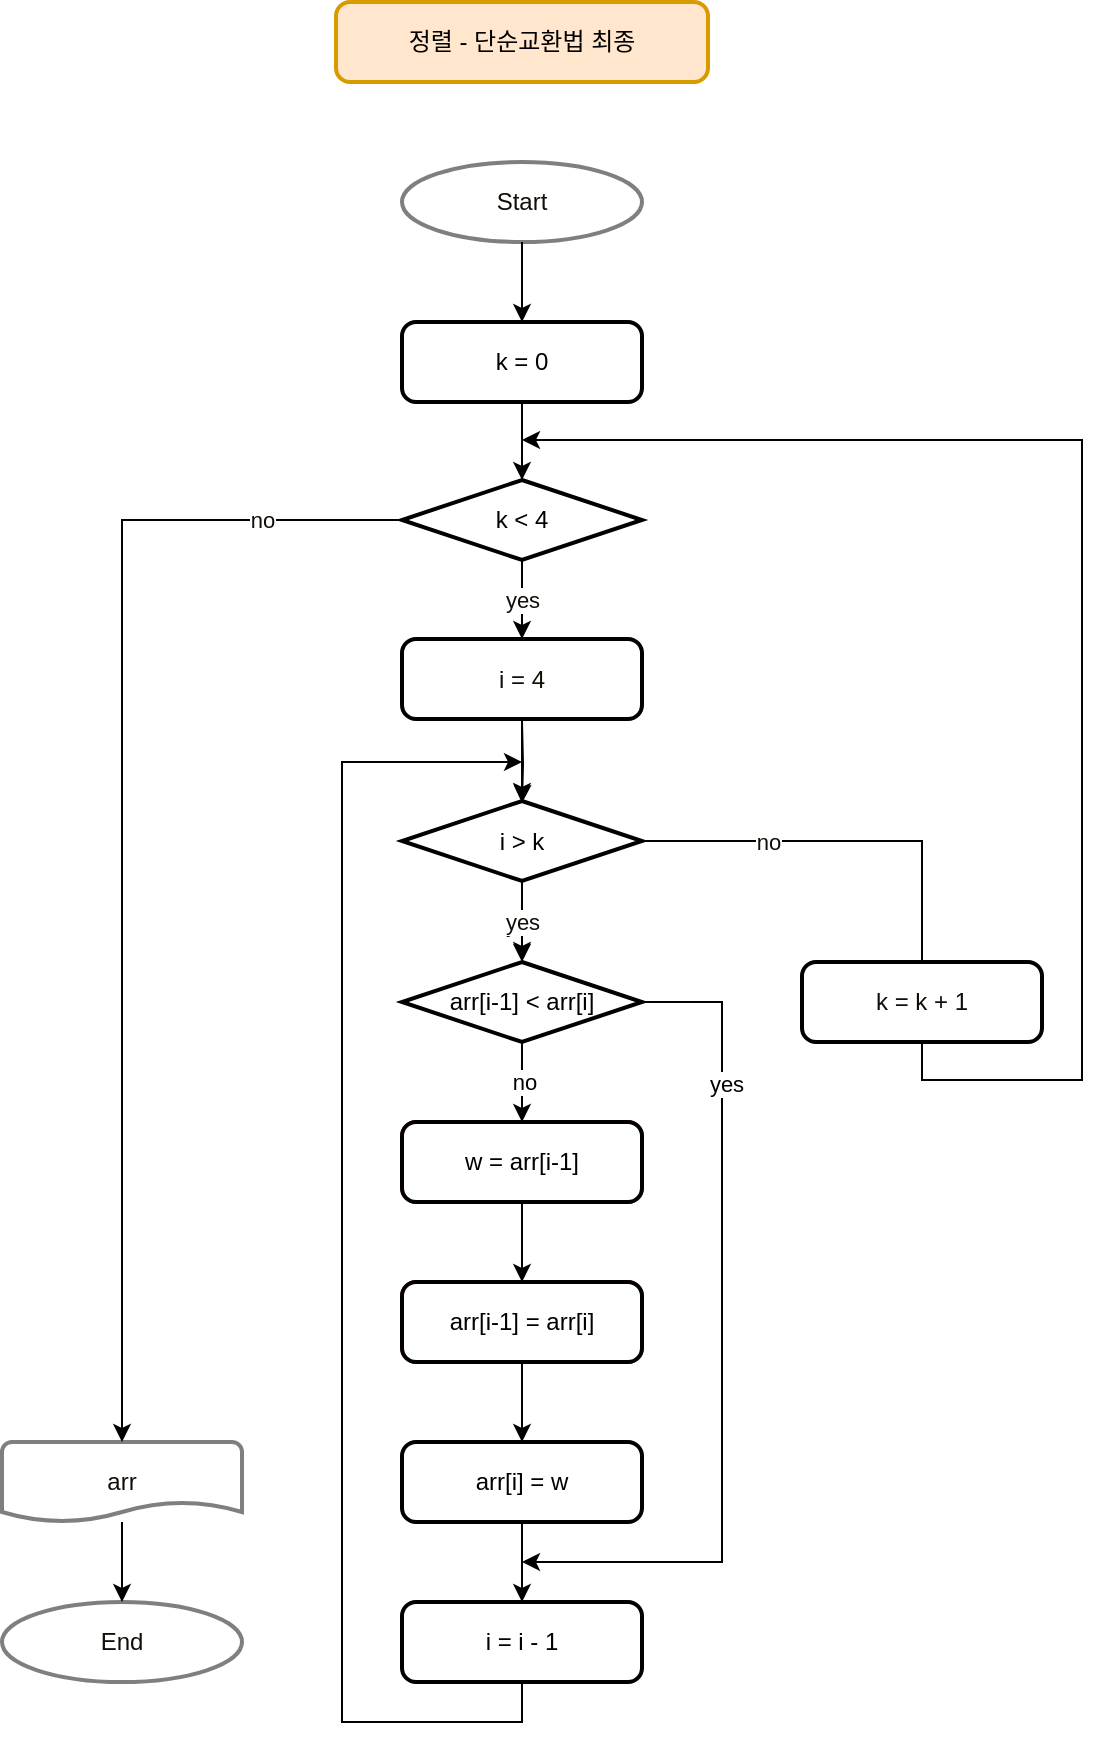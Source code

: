 <mxfile version="16.4.0" type="device"><diagram id="i3vdRLKLBocQOoBOvCil" name="페이지-1"><mxGraphModel dx="1038" dy="649" grid="1" gridSize="10" guides="1" tooltips="1" connect="1" arrows="1" fold="1" page="1" pageScale="1" pageWidth="827" pageHeight="1169" math="0" shadow="0"><root><mxCell id="0"/><mxCell id="1" parent="0"/><mxCell id="RUOM_EVutJ7cmVhHYEEz-3" value="정렬 - 단순교환법 최종" style="rounded=1;whiteSpace=wrap;html=1;absoluteArcSize=1;arcSize=14;strokeWidth=2;fillColor=#ffe6cc;strokeColor=#d79b00;" parent="1" vertex="1"><mxGeometry x="327" y="40" width="186" height="40" as="geometry"/></mxCell><mxCell id="zJtNNh-dYV5-LhX_VOEn-169" style="edgeStyle=orthogonalEdgeStyle;rounded=0;orthogonalLoop=1;jettySize=auto;html=1;entryX=0.5;entryY=0;entryDx=0;entryDy=0;entryPerimeter=0;" edge="1" parent="1"><mxGeometry relative="1" as="geometry"><mxPoint x="420" y="400" as="sourcePoint"/><mxPoint x="420" y="440.5" as="targetPoint"/></mxGeometry></mxCell><mxCell id="zJtNNh-dYV5-LhX_VOEn-153" value="no" style="edgeStyle=orthogonalEdgeStyle;rounded=0;orthogonalLoop=1;jettySize=auto;html=1;entryX=0.5;entryY=0;entryDx=0;entryDy=0;" edge="1" parent="1" source="zJtNNh-dYV5-LhX_VOEn-156"><mxGeometry relative="1" as="geometry"><mxPoint x="420" y="600" as="targetPoint"/></mxGeometry></mxCell><mxCell id="zJtNNh-dYV5-LhX_VOEn-154" style="edgeStyle=orthogonalEdgeStyle;rounded=0;orthogonalLoop=1;jettySize=auto;html=1;" edge="1" parent="1" source="zJtNNh-dYV5-LhX_VOEn-156"><mxGeometry relative="1" as="geometry"><mxPoint x="420" y="820" as="targetPoint"/><Array as="points"><mxPoint x="520" y="540"/><mxPoint x="520" y="820"/><mxPoint x="420" y="820"/></Array></mxGeometry></mxCell><mxCell id="zJtNNh-dYV5-LhX_VOEn-155" value="yes" style="edgeLabel;html=1;align=center;verticalAlign=middle;resizable=0;points=[];" vertex="1" connectable="0" parent="zJtNNh-dYV5-LhX_VOEn-154"><mxGeometry x="-0.489" y="2" relative="1" as="geometry"><mxPoint y="-27" as="offset"/></mxGeometry></mxCell><mxCell id="zJtNNh-dYV5-LhX_VOEn-156" value="arr[i-1] &amp;lt; arr[i]" style="strokeWidth=2;html=1;shape=mxgraph.flowchart.decision;whiteSpace=wrap;" vertex="1" parent="1"><mxGeometry x="360" y="520" width="120" height="40" as="geometry"/></mxCell><mxCell id="zJtNNh-dYV5-LhX_VOEn-157" style="edgeStyle=orthogonalEdgeStyle;rounded=0;orthogonalLoop=1;jettySize=auto;html=1;entryX=0.5;entryY=0;entryDx=0;entryDy=0;" edge="1" parent="1" source="zJtNNh-dYV5-LhX_VOEn-158" target="zJtNNh-dYV5-LhX_VOEn-160"><mxGeometry relative="1" as="geometry"/></mxCell><mxCell id="zJtNNh-dYV5-LhX_VOEn-158" value="w = arr[i-1]" style="rounded=1;whiteSpace=wrap;html=1;absoluteArcSize=1;arcSize=14;strokeWidth=2;fillColor=#f8cecc;strokeColor=#b85450;" vertex="1" parent="1"><mxGeometry x="360" y="600" width="120" height="40" as="geometry"/></mxCell><mxCell id="zJtNNh-dYV5-LhX_VOEn-159" style="edgeStyle=orthogonalEdgeStyle;rounded=0;orthogonalLoop=1;jettySize=auto;html=1;entryX=0.5;entryY=0;entryDx=0;entryDy=0;" edge="1" parent="1" source="zJtNNh-dYV5-LhX_VOEn-160" target="zJtNNh-dYV5-LhX_VOEn-162"><mxGeometry relative="1" as="geometry"/></mxCell><mxCell id="zJtNNh-dYV5-LhX_VOEn-160" value="arr[i-1] = arr[i]" style="rounded=1;whiteSpace=wrap;html=1;absoluteArcSize=1;arcSize=14;strokeWidth=2;fillColor=#f8cecc;strokeColor=#b85450;" vertex="1" parent="1"><mxGeometry x="360" y="680" width="120" height="40" as="geometry"/></mxCell><mxCell id="zJtNNh-dYV5-LhX_VOEn-161" style="edgeStyle=orthogonalEdgeStyle;rounded=0;orthogonalLoop=1;jettySize=auto;html=1;entryX=0.5;entryY=0;entryDx=0;entryDy=0;entryPerimeter=0;" edge="1" parent="1" source="zJtNNh-dYV5-LhX_VOEn-162"><mxGeometry relative="1" as="geometry"><mxPoint x="420" y="840" as="targetPoint"/></mxGeometry></mxCell><mxCell id="zJtNNh-dYV5-LhX_VOEn-162" value="arr[i] = w" style="rounded=1;whiteSpace=wrap;html=1;absoluteArcSize=1;arcSize=14;strokeWidth=2;" vertex="1" parent="1"><mxGeometry x="360" y="760" width="120" height="40" as="geometry"/></mxCell><mxCell id="zJtNNh-dYV5-LhX_VOEn-163" style="edgeStyle=orthogonalEdgeStyle;rounded=0;orthogonalLoop=1;jettySize=auto;html=1;" edge="1" parent="1" source="zJtNNh-dYV5-LhX_VOEn-164"><mxGeometry relative="1" as="geometry"><mxPoint x="420" y="420" as="targetPoint"/><Array as="points"><mxPoint x="420" y="900"/><mxPoint x="330" y="900"/><mxPoint x="330" y="420"/></Array></mxGeometry></mxCell><mxCell id="zJtNNh-dYV5-LhX_VOEn-164" value="i = i - 1" style="rounded=1;whiteSpace=wrap;html=1;absoluteArcSize=1;arcSize=14;strokeWidth=2;" vertex="1" parent="1"><mxGeometry x="360" y="840" width="120" height="40" as="geometry"/></mxCell><mxCell id="zJtNNh-dYV5-LhX_VOEn-166" value="w = arr[i-1]" style="rounded=1;whiteSpace=wrap;html=1;absoluteArcSize=1;arcSize=14;strokeWidth=2;" vertex="1" parent="1"><mxGeometry x="360" y="600" width="120" height="40" as="geometry"/></mxCell><mxCell id="zJtNNh-dYV5-LhX_VOEn-167" value="arr[i-1] = arr[i]" style="rounded=1;whiteSpace=wrap;html=1;absoluteArcSize=1;arcSize=14;strokeWidth=2;" vertex="1" parent="1"><mxGeometry x="360" y="680" width="120" height="40" as="geometry"/></mxCell><mxCell id="zJtNNh-dYV5-LhX_VOEn-170" value="yes" style="edgeStyle=orthogonalEdgeStyle;rounded=0;orthogonalLoop=1;jettySize=auto;html=1;entryX=0.5;entryY=0;entryDx=0;entryDy=0;entryPerimeter=0;" edge="1" parent="1" target="zJtNNh-dYV5-LhX_VOEn-156"><mxGeometry relative="1" as="geometry"><mxPoint x="420" y="480.5" as="sourcePoint"/></mxGeometry></mxCell><mxCell id="zJtNNh-dYV5-LhX_VOEn-209" style="edgeStyle=orthogonalEdgeStyle;rounded=0;orthogonalLoop=1;jettySize=auto;html=1;entryX=0.5;entryY=0;entryDx=0;entryDy=0;entryPerimeter=0;fontColor=#120D07;startArrow=none;startFill=0;endArrow=classic;endFill=1;" edge="1" parent="1" source="zJtNNh-dYV5-LhX_VOEn-195" target="zJtNNh-dYV5-LhX_VOEn-207"><mxGeometry relative="1" as="geometry"/></mxCell><mxCell id="zJtNNh-dYV5-LhX_VOEn-195" value="k = 0" style="rounded=1;whiteSpace=wrap;html=1;absoluteArcSize=1;arcSize=14;strokeWidth=2;" vertex="1" parent="1"><mxGeometry x="360" y="200" width="120" height="40" as="geometry"/></mxCell><mxCell id="zJtNNh-dYV5-LhX_VOEn-196" style="edgeStyle=orthogonalEdgeStyle;rounded=0;orthogonalLoop=1;jettySize=auto;html=1;entryX=0.5;entryY=0;entryDx=0;entryDy=0;entryPerimeter=0;fontColor=#120D07;" edge="1" parent="1" source="zJtNNh-dYV5-LhX_VOEn-198" target="zJtNNh-dYV5-LhX_VOEn-201"><mxGeometry relative="1" as="geometry"/></mxCell><mxCell id="zJtNNh-dYV5-LhX_VOEn-198" value="i = 4" style="rounded=1;whiteSpace=wrap;html=1;absoluteArcSize=1;arcSize=14;strokeWidth=2;fontColor=#120D07;" vertex="1" parent="1"><mxGeometry x="360" y="358.5" width="120" height="40" as="geometry"/></mxCell><mxCell id="zJtNNh-dYV5-LhX_VOEn-199" value="yes" style="edgeStyle=orthogonalEdgeStyle;rounded=0;orthogonalLoop=1;jettySize=auto;html=1;entryX=0.5;entryY=0;entryDx=0;entryDy=0;entryPerimeter=0;fontColor=#120D07;" edge="1" parent="1" source="zJtNNh-dYV5-LhX_VOEn-201"><mxGeometry relative="1" as="geometry"><mxPoint x="420" y="519" as="targetPoint"/></mxGeometry></mxCell><mxCell id="zJtNNh-dYV5-LhX_VOEn-200" value="no" style="edgeStyle=orthogonalEdgeStyle;rounded=0;orthogonalLoop=1;jettySize=auto;html=1;entryX=0.5;entryY=0;entryDx=0;entryDy=0;fontColor=#120D07;endArrow=none;endFill=0;" edge="1" parent="1" source="zJtNNh-dYV5-LhX_VOEn-201" target="zJtNNh-dYV5-LhX_VOEn-203"><mxGeometry x="-0.371" relative="1" as="geometry"><mxPoint as="offset"/></mxGeometry></mxCell><mxCell id="zJtNNh-dYV5-LhX_VOEn-201" value="i &amp;gt; k" style="strokeWidth=2;html=1;shape=mxgraph.flowchart.decision;whiteSpace=wrap;" vertex="1" parent="1"><mxGeometry x="360" y="439.5" width="120" height="40" as="geometry"/></mxCell><mxCell id="zJtNNh-dYV5-LhX_VOEn-202" style="edgeStyle=orthogonalEdgeStyle;rounded=0;orthogonalLoop=1;jettySize=auto;html=1;fontColor=#120D07;endArrow=classic;endFill=1;startArrow=none;startFill=0;" edge="1" parent="1" source="zJtNNh-dYV5-LhX_VOEn-203"><mxGeometry relative="1" as="geometry"><mxPoint x="420" y="259" as="targetPoint"/><Array as="points"><mxPoint x="620" y="579"/><mxPoint x="700" y="579"/><mxPoint x="700" y="259"/></Array></mxGeometry></mxCell><mxCell id="zJtNNh-dYV5-LhX_VOEn-203" value="k = k + 1" style="rounded=1;whiteSpace=wrap;html=1;absoluteArcSize=1;arcSize=14;strokeWidth=2;fontColor=#120D07;" vertex="1" parent="1"><mxGeometry x="560" y="520" width="120" height="40" as="geometry"/></mxCell><mxCell id="zJtNNh-dYV5-LhX_VOEn-206" value="yes" style="edgeStyle=orthogonalEdgeStyle;rounded=0;orthogonalLoop=1;jettySize=auto;html=1;entryX=0.5;entryY=0;entryDx=0;entryDy=0;fontColor=#120D07;startArrow=none;startFill=0;endArrow=classic;endFill=1;" edge="1" parent="1" target="zJtNNh-dYV5-LhX_VOEn-198"><mxGeometry relative="1" as="geometry"><mxPoint x="420" y="319" as="sourcePoint"/></mxGeometry></mxCell><mxCell id="zJtNNh-dYV5-LhX_VOEn-215" value="no" style="edgeStyle=orthogonalEdgeStyle;rounded=0;orthogonalLoop=1;jettySize=auto;html=1;entryX=0.5;entryY=0;entryDx=0;entryDy=0;entryPerimeter=0;fontColor=#120D07;startArrow=none;startFill=0;endArrow=classic;endFill=1;" edge="1" parent="1" source="zJtNNh-dYV5-LhX_VOEn-207" target="zJtNNh-dYV5-LhX_VOEn-213"><mxGeometry x="-0.767" relative="1" as="geometry"><mxPoint as="offset"/></mxGeometry></mxCell><mxCell id="zJtNNh-dYV5-LhX_VOEn-207" value="k &amp;lt; 4" style="strokeWidth=2;html=1;shape=mxgraph.flowchart.decision;whiteSpace=wrap;" vertex="1" parent="1"><mxGeometry x="360" y="279" width="120" height="40" as="geometry"/></mxCell><mxCell id="zJtNNh-dYV5-LhX_VOEn-212" style="edgeStyle=orthogonalEdgeStyle;rounded=0;orthogonalLoop=1;jettySize=auto;html=1;entryX=0.5;entryY=0;entryDx=0;entryDy=0;fontColor=#120D07;startArrow=none;startFill=0;endArrow=classic;endFill=1;" edge="1" parent="1" source="zJtNNh-dYV5-LhX_VOEn-211" target="zJtNNh-dYV5-LhX_VOEn-195"><mxGeometry relative="1" as="geometry"/></mxCell><mxCell id="zJtNNh-dYV5-LhX_VOEn-211" value="Start" style="strokeWidth=2;html=1;shape=mxgraph.flowchart.start_2;whiteSpace=wrap;fontColor=#120D07;fillColor=none;opacity=50;" vertex="1" parent="1"><mxGeometry x="360" y="120" width="120" height="40" as="geometry"/></mxCell><mxCell id="zJtNNh-dYV5-LhX_VOEn-216" style="edgeStyle=orthogonalEdgeStyle;rounded=0;orthogonalLoop=1;jettySize=auto;html=1;entryX=0.5;entryY=0;entryDx=0;entryDy=0;entryPerimeter=0;fontColor=#120D07;startArrow=none;startFill=0;endArrow=classic;endFill=1;" edge="1" parent="1" source="zJtNNh-dYV5-LhX_VOEn-213" target="zJtNNh-dYV5-LhX_VOEn-214"><mxGeometry relative="1" as="geometry"/></mxCell><mxCell id="zJtNNh-dYV5-LhX_VOEn-213" value="arr" style="strokeWidth=2;html=1;shape=mxgraph.flowchart.document2;whiteSpace=wrap;size=0.25;fontColor=#120D07;fillColor=none;opacity=50;" vertex="1" parent="1"><mxGeometry x="160" y="760" width="120" height="40" as="geometry"/></mxCell><mxCell id="zJtNNh-dYV5-LhX_VOEn-214" value="End" style="strokeWidth=2;html=1;shape=mxgraph.flowchart.start_2;whiteSpace=wrap;fontColor=#120D07;fillColor=none;opacity=50;" vertex="1" parent="1"><mxGeometry x="160" y="840" width="120" height="40" as="geometry"/></mxCell></root></mxGraphModel></diagram></mxfile>